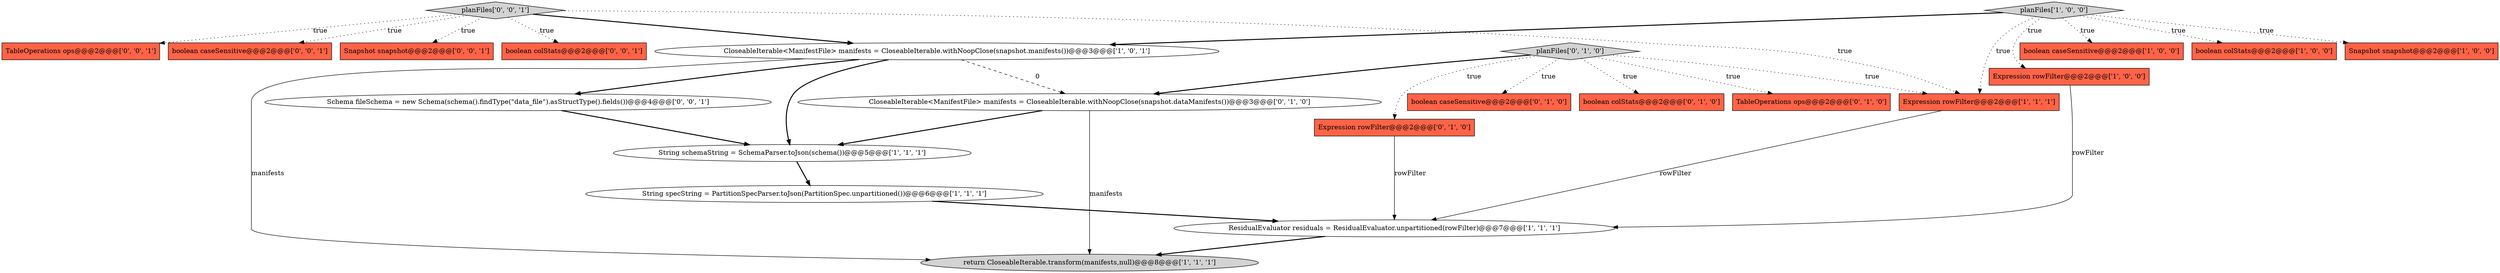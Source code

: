 digraph {
19 [style = filled, label = "TableOperations ops@@@2@@@['0', '0', '1']", fillcolor = tomato, shape = box image = "AAA0AAABBB3BBB"];
22 [style = filled, label = "boolean caseSensitive@@@2@@@['0', '0', '1']", fillcolor = tomato, shape = box image = "AAA0AAABBB3BBB"];
15 [style = filled, label = "boolean colStats@@@2@@@['0', '1', '0']", fillcolor = tomato, shape = box image = "AAA0AAABBB2BBB"];
11 [style = filled, label = "planFiles['0', '1', '0']", fillcolor = lightgray, shape = diamond image = "AAA0AAABBB2BBB"];
20 [style = filled, label = "Schema fileSchema = new Schema(schema().findType(\"data_file\").asStructType().fields())@@@4@@@['0', '0', '1']", fillcolor = white, shape = ellipse image = "AAA0AAABBB3BBB"];
8 [style = filled, label = "Expression rowFilter@@@2@@@['1', '1', '1']", fillcolor = tomato, shape = box image = "AAA0AAABBB1BBB"];
6 [style = filled, label = "boolean caseSensitive@@@2@@@['1', '0', '0']", fillcolor = tomato, shape = box image = "AAA0AAABBB1BBB"];
0 [style = filled, label = "Expression rowFilter@@@2@@@['1', '0', '0']", fillcolor = tomato, shape = box image = "AAA0AAABBB1BBB"];
21 [style = filled, label = "Snapshot snapshot@@@2@@@['0', '0', '1']", fillcolor = tomato, shape = box image = "AAA0AAABBB3BBB"];
4 [style = filled, label = "CloseableIterable<ManifestFile> manifests = CloseableIterable.withNoopClose(snapshot.manifests())@@@3@@@['1', '0', '1']", fillcolor = white, shape = ellipse image = "AAA0AAABBB1BBB"];
7 [style = filled, label = "String schemaString = SchemaParser.toJson(schema())@@@5@@@['1', '1', '1']", fillcolor = white, shape = ellipse image = "AAA0AAABBB1BBB"];
18 [style = filled, label = "planFiles['0', '0', '1']", fillcolor = lightgray, shape = diamond image = "AAA0AAABBB3BBB"];
1 [style = filled, label = "ResidualEvaluator residuals = ResidualEvaluator.unpartitioned(rowFilter)@@@7@@@['1', '1', '1']", fillcolor = white, shape = ellipse image = "AAA0AAABBB1BBB"];
2 [style = filled, label = "boolean colStats@@@2@@@['1', '0', '0']", fillcolor = tomato, shape = box image = "AAA0AAABBB1BBB"];
16 [style = filled, label = "Expression rowFilter@@@2@@@['0', '1', '0']", fillcolor = tomato, shape = box image = "AAA0AAABBB2BBB"];
13 [style = filled, label = "CloseableIterable<ManifestFile> manifests = CloseableIterable.withNoopClose(snapshot.dataManifests())@@@3@@@['0', '1', '0']", fillcolor = white, shape = ellipse image = "AAA1AAABBB2BBB"];
17 [style = filled, label = "boolean colStats@@@2@@@['0', '0', '1']", fillcolor = tomato, shape = box image = "AAA0AAABBB3BBB"];
9 [style = filled, label = "String specString = PartitionSpecParser.toJson(PartitionSpec.unpartitioned())@@@6@@@['1', '1', '1']", fillcolor = white, shape = ellipse image = "AAA0AAABBB1BBB"];
10 [style = filled, label = "planFiles['1', '0', '0']", fillcolor = lightgray, shape = diamond image = "AAA0AAABBB1BBB"];
3 [style = filled, label = "return CloseableIterable.transform(manifests,null)@@@8@@@['1', '1', '1']", fillcolor = lightgray, shape = ellipse image = "AAA0AAABBB1BBB"];
5 [style = filled, label = "Snapshot snapshot@@@2@@@['1', '0', '0']", fillcolor = tomato, shape = box image = "AAA0AAABBB1BBB"];
12 [style = filled, label = "TableOperations ops@@@2@@@['0', '1', '0']", fillcolor = tomato, shape = box image = "AAA0AAABBB2BBB"];
14 [style = filled, label = "boolean caseSensitive@@@2@@@['0', '1', '0']", fillcolor = tomato, shape = box image = "AAA0AAABBB2BBB"];
10->2 [style = dotted, label="true"];
13->7 [style = bold, label=""];
4->7 [style = bold, label=""];
20->7 [style = bold, label=""];
11->12 [style = dotted, label="true"];
7->9 [style = bold, label=""];
16->1 [style = solid, label="rowFilter"];
18->8 [style = dotted, label="true"];
10->0 [style = dotted, label="true"];
4->20 [style = bold, label=""];
11->16 [style = dotted, label="true"];
11->8 [style = dotted, label="true"];
18->17 [style = dotted, label="true"];
1->3 [style = bold, label=""];
18->21 [style = dotted, label="true"];
11->14 [style = dotted, label="true"];
10->4 [style = bold, label=""];
0->1 [style = solid, label="rowFilter"];
10->8 [style = dotted, label="true"];
11->13 [style = bold, label=""];
18->19 [style = dotted, label="true"];
11->15 [style = dotted, label="true"];
10->6 [style = dotted, label="true"];
4->13 [style = dashed, label="0"];
8->1 [style = solid, label="rowFilter"];
4->3 [style = solid, label="manifests"];
9->1 [style = bold, label=""];
18->22 [style = dotted, label="true"];
13->3 [style = solid, label="manifests"];
18->4 [style = bold, label=""];
10->5 [style = dotted, label="true"];
}
